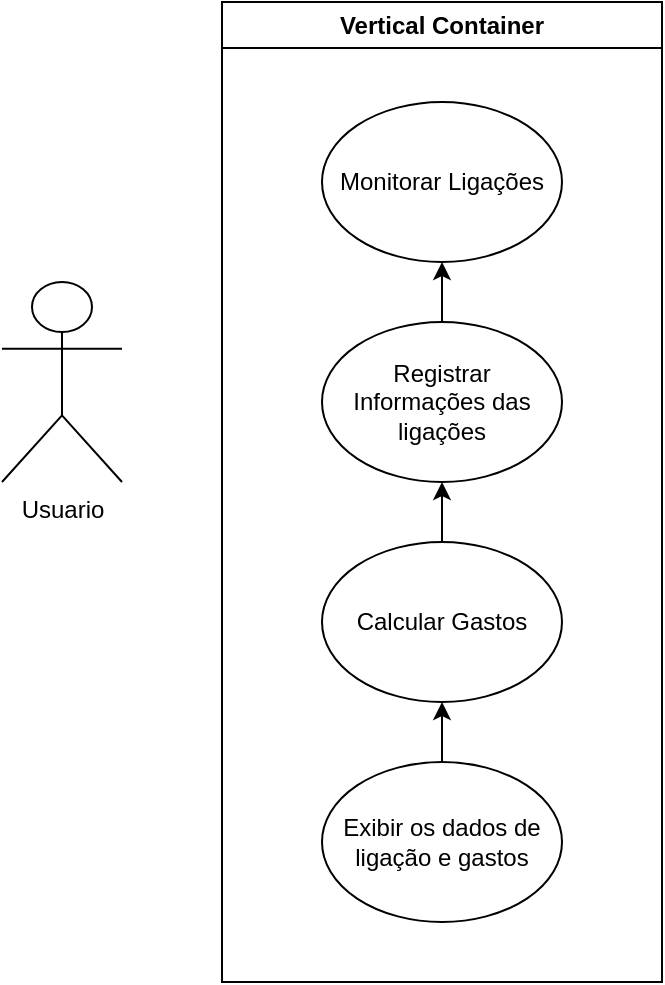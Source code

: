 <mxfile version="21.1.7" type="github">
  <diagram name="Página-1" id="mgOXi0PomvXZj4czdlPN">
    <mxGraphModel dx="978" dy="538" grid="1" gridSize="10" guides="1" tooltips="1" connect="1" arrows="1" fold="1" page="1" pageScale="1" pageWidth="827" pageHeight="1169" math="0" shadow="0">
      <root>
        <mxCell id="0" />
        <mxCell id="1" parent="0" />
        <mxCell id="OXu6-j5TUUTx97Snw8L3-1" value="Usuario" style="shape=umlActor;verticalLabelPosition=bottom;verticalAlign=top;html=1;outlineConnect=0;" vertex="1" parent="1">
          <mxGeometry x="120" y="170" width="60" height="100" as="geometry" />
        </mxCell>
        <mxCell id="OXu6-j5TUUTx97Snw8L3-3" value="Vertical Container" style="swimlane;whiteSpace=wrap;html=1;" vertex="1" parent="1">
          <mxGeometry x="230" y="30" width="220" height="490" as="geometry" />
        </mxCell>
        <mxCell id="OXu6-j5TUUTx97Snw8L3-4" value="Monitorar Ligações" style="ellipse;whiteSpace=wrap;html=1;" vertex="1" parent="OXu6-j5TUUTx97Snw8L3-3">
          <mxGeometry x="50" y="50" width="120" height="80" as="geometry" />
        </mxCell>
        <mxCell id="OXu6-j5TUUTx97Snw8L3-11" value="" style="edgeStyle=orthogonalEdgeStyle;rounded=0;orthogonalLoop=1;jettySize=auto;html=1;" edge="1" parent="OXu6-j5TUUTx97Snw8L3-3" source="OXu6-j5TUUTx97Snw8L3-5" target="OXu6-j5TUUTx97Snw8L3-4">
          <mxGeometry relative="1" as="geometry" />
        </mxCell>
        <mxCell id="OXu6-j5TUUTx97Snw8L3-5" value="Registrar Informações das ligações" style="ellipse;whiteSpace=wrap;html=1;" vertex="1" parent="OXu6-j5TUUTx97Snw8L3-3">
          <mxGeometry x="50" y="160" width="120" height="80" as="geometry" />
        </mxCell>
        <mxCell id="OXu6-j5TUUTx97Snw8L3-10" value="" style="edgeStyle=orthogonalEdgeStyle;rounded=0;orthogonalLoop=1;jettySize=auto;html=1;" edge="1" parent="OXu6-j5TUUTx97Snw8L3-3" source="OXu6-j5TUUTx97Snw8L3-6" target="OXu6-j5TUUTx97Snw8L3-5">
          <mxGeometry relative="1" as="geometry" />
        </mxCell>
        <mxCell id="OXu6-j5TUUTx97Snw8L3-6" value="Calcular Gastos" style="ellipse;whiteSpace=wrap;html=1;" vertex="1" parent="OXu6-j5TUUTx97Snw8L3-3">
          <mxGeometry x="50" y="270" width="120" height="80" as="geometry" />
        </mxCell>
        <mxCell id="OXu6-j5TUUTx97Snw8L3-9" value="" style="edgeStyle=orthogonalEdgeStyle;rounded=0;orthogonalLoop=1;jettySize=auto;html=1;" edge="1" parent="OXu6-j5TUUTx97Snw8L3-3" source="OXu6-j5TUUTx97Snw8L3-7" target="OXu6-j5TUUTx97Snw8L3-6">
          <mxGeometry relative="1" as="geometry" />
        </mxCell>
        <mxCell id="OXu6-j5TUUTx97Snw8L3-7" value="Exibir os dados de ligação e gastos" style="ellipse;whiteSpace=wrap;html=1;" vertex="1" parent="OXu6-j5TUUTx97Snw8L3-3">
          <mxGeometry x="50" y="380" width="120" height="80" as="geometry" />
        </mxCell>
      </root>
    </mxGraphModel>
  </diagram>
</mxfile>
